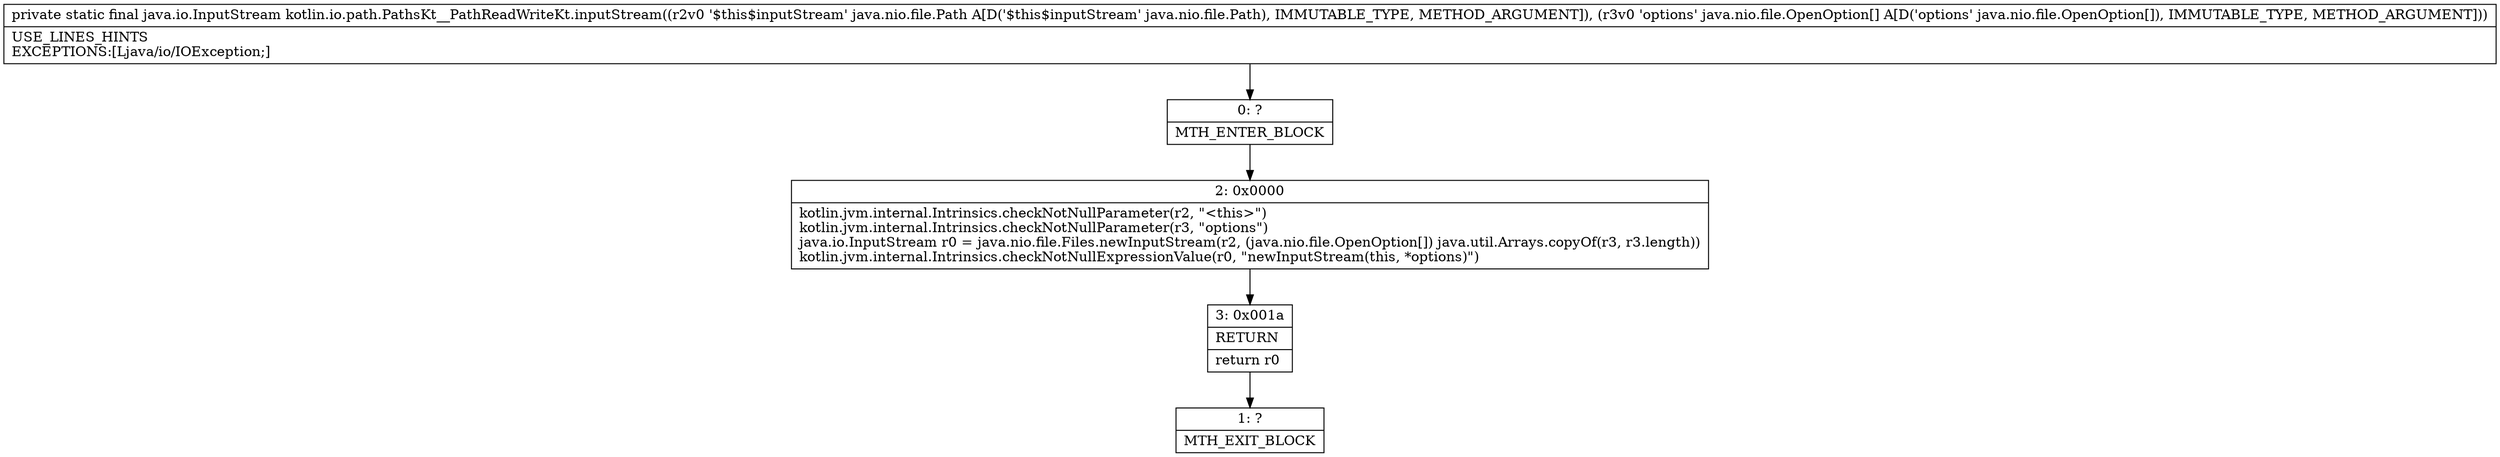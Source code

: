 digraph "CFG forkotlin.io.path.PathsKt__PathReadWriteKt.inputStream(Ljava\/nio\/file\/Path;[Ljava\/nio\/file\/OpenOption;)Ljava\/io\/InputStream;" {
Node_0 [shape=record,label="{0\:\ ?|MTH_ENTER_BLOCK\l}"];
Node_2 [shape=record,label="{2\:\ 0x0000|kotlin.jvm.internal.Intrinsics.checkNotNullParameter(r2, \"\<this\>\")\lkotlin.jvm.internal.Intrinsics.checkNotNullParameter(r3, \"options\")\ljava.io.InputStream r0 = java.nio.file.Files.newInputStream(r2, (java.nio.file.OpenOption[]) java.util.Arrays.copyOf(r3, r3.length))\lkotlin.jvm.internal.Intrinsics.checkNotNullExpressionValue(r0, \"newInputStream(this, *options)\")\l}"];
Node_3 [shape=record,label="{3\:\ 0x001a|RETURN\l|return r0\l}"];
Node_1 [shape=record,label="{1\:\ ?|MTH_EXIT_BLOCK\l}"];
MethodNode[shape=record,label="{private static final java.io.InputStream kotlin.io.path.PathsKt__PathReadWriteKt.inputStream((r2v0 '$this$inputStream' java.nio.file.Path A[D('$this$inputStream' java.nio.file.Path), IMMUTABLE_TYPE, METHOD_ARGUMENT]), (r3v0 'options' java.nio.file.OpenOption[] A[D('options' java.nio.file.OpenOption[]), IMMUTABLE_TYPE, METHOD_ARGUMENT]))  | USE_LINES_HINTS\lEXCEPTIONS:[Ljava\/io\/IOException;]\l}"];
MethodNode -> Node_0;Node_0 -> Node_2;
Node_2 -> Node_3;
Node_3 -> Node_1;
}

